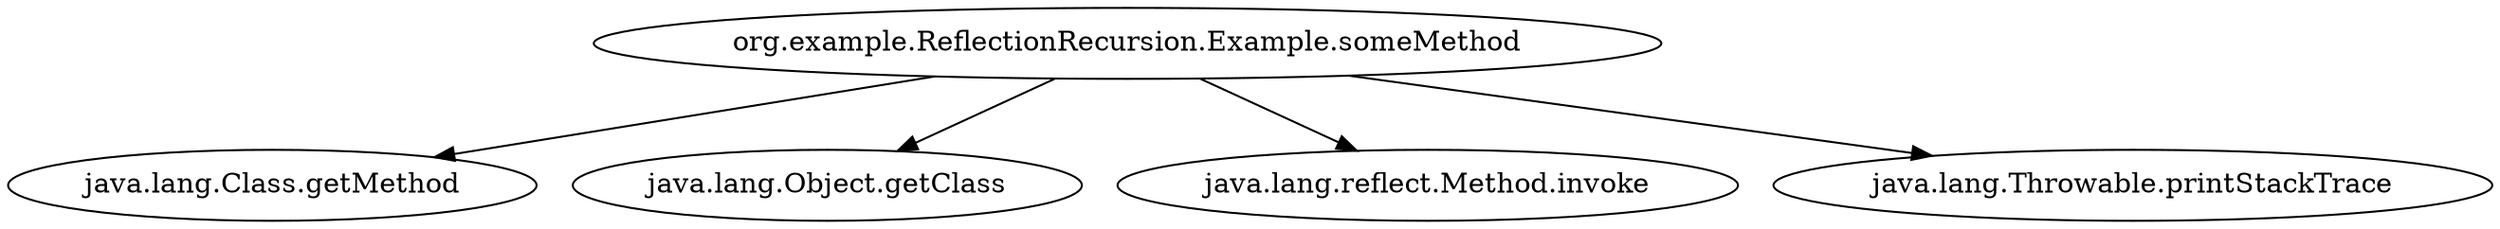 strict digraph G {
  1 [ label="org.example.ReflectionRecursion.Example.someMethod" ];
  2 [ label="java.lang.Class.getMethod" ];
  3 [ label="java.lang.Object.getClass" ];
  4 [ label="java.lang.reflect.Method.invoke" ];
  5 [ label="java.lang.Throwable.printStackTrace" ];
  1 -> 2;
  1 -> 3;
  1 -> 4;
  1 -> 5;
}
